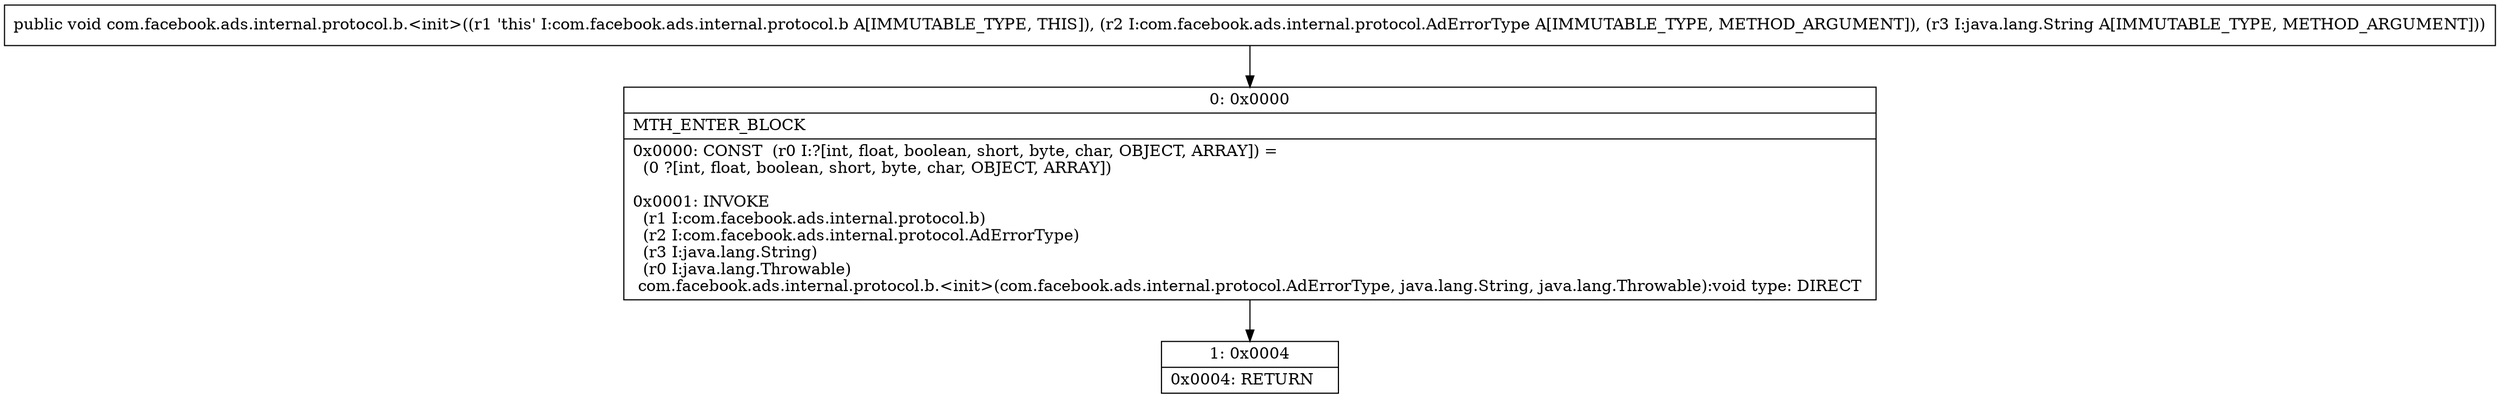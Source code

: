 digraph "CFG forcom.facebook.ads.internal.protocol.b.\<init\>(Lcom\/facebook\/ads\/internal\/protocol\/AdErrorType;Ljava\/lang\/String;)V" {
Node_0 [shape=record,label="{0\:\ 0x0000|MTH_ENTER_BLOCK\l|0x0000: CONST  (r0 I:?[int, float, boolean, short, byte, char, OBJECT, ARRAY]) = \l  (0 ?[int, float, boolean, short, byte, char, OBJECT, ARRAY])\l \l0x0001: INVOKE  \l  (r1 I:com.facebook.ads.internal.protocol.b)\l  (r2 I:com.facebook.ads.internal.protocol.AdErrorType)\l  (r3 I:java.lang.String)\l  (r0 I:java.lang.Throwable)\l com.facebook.ads.internal.protocol.b.\<init\>(com.facebook.ads.internal.protocol.AdErrorType, java.lang.String, java.lang.Throwable):void type: DIRECT \l}"];
Node_1 [shape=record,label="{1\:\ 0x0004|0x0004: RETURN   \l}"];
MethodNode[shape=record,label="{public void com.facebook.ads.internal.protocol.b.\<init\>((r1 'this' I:com.facebook.ads.internal.protocol.b A[IMMUTABLE_TYPE, THIS]), (r2 I:com.facebook.ads.internal.protocol.AdErrorType A[IMMUTABLE_TYPE, METHOD_ARGUMENT]), (r3 I:java.lang.String A[IMMUTABLE_TYPE, METHOD_ARGUMENT])) }"];
MethodNode -> Node_0;
Node_0 -> Node_1;
}

